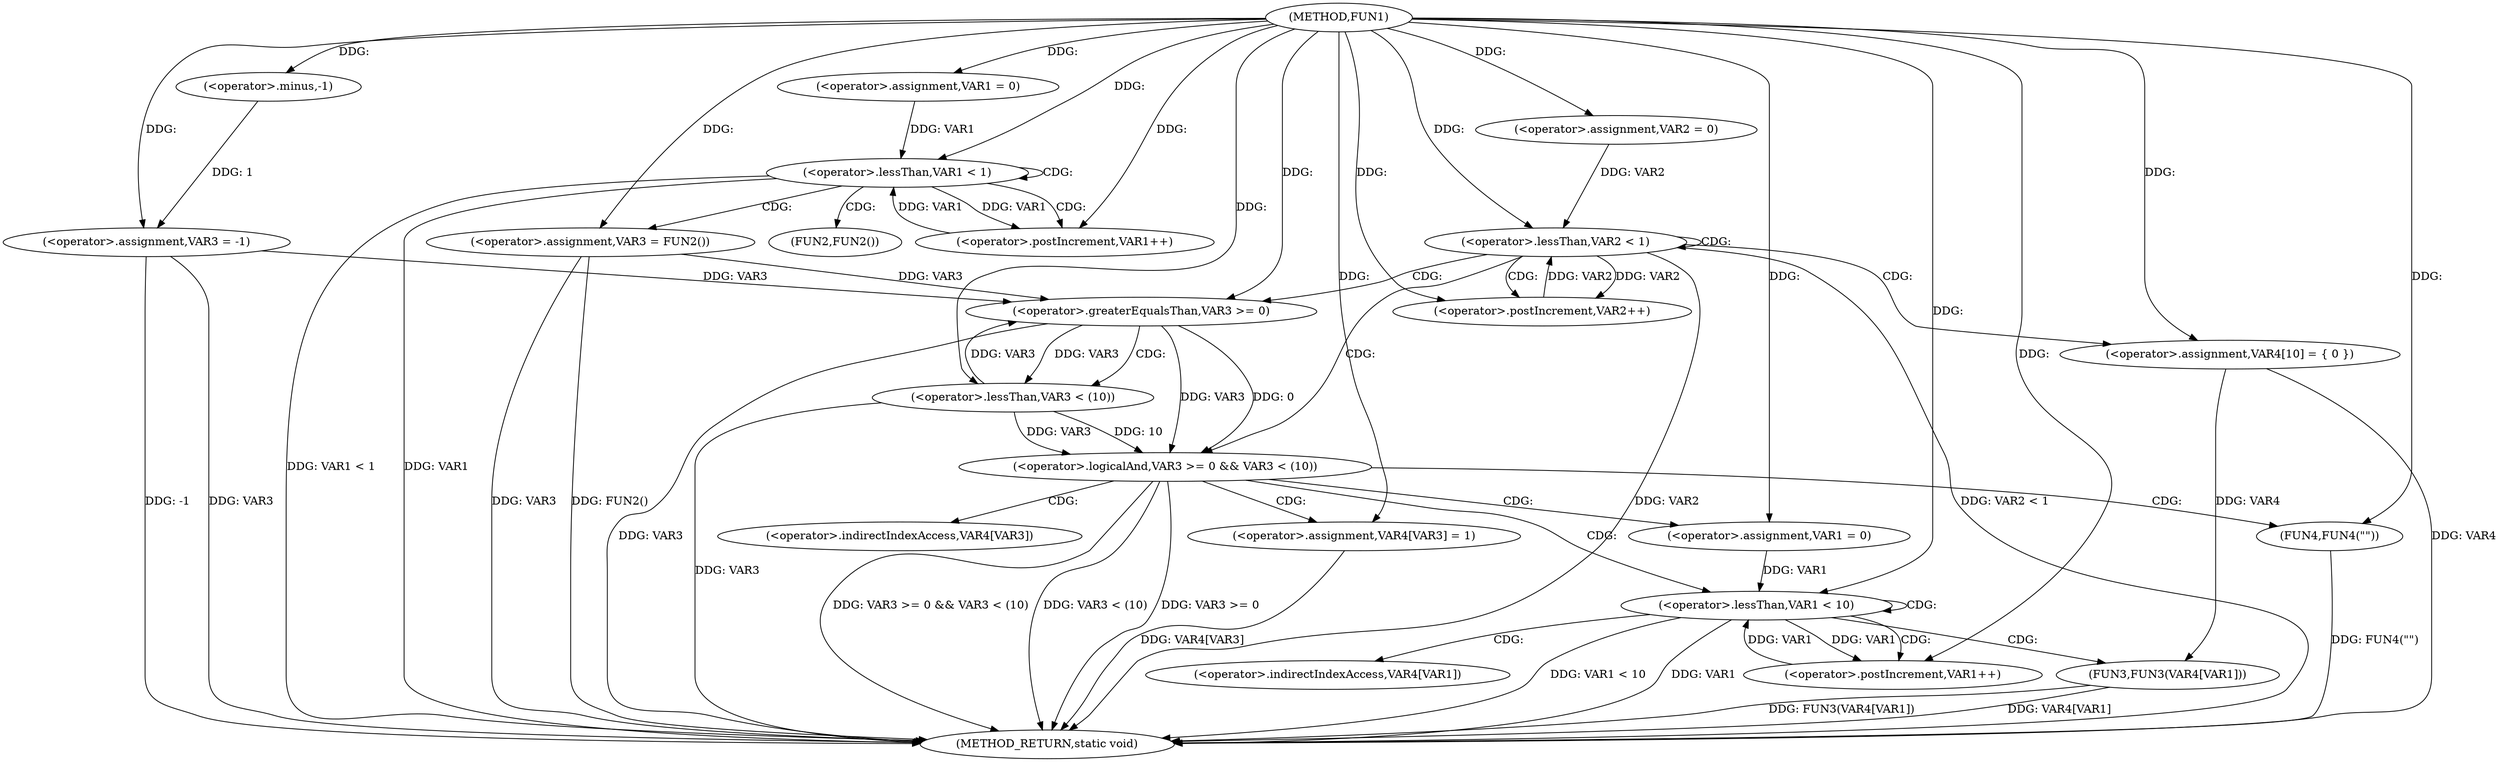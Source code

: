 digraph FUN1 {  
"1000100" [label = "(METHOD,FUN1)" ]
"1000169" [label = "(METHOD_RETURN,static void)" ]
"1000105" [label = "(<operator>.assignment,VAR3 = -1)" ]
"1000107" [label = "(<operator>.minus,-1)" ]
"1000110" [label = "(<operator>.assignment,VAR1 = 0)" ]
"1000113" [label = "(<operator>.lessThan,VAR1 < 1)" ]
"1000116" [label = "(<operator>.postIncrement,VAR1++)" ]
"1000119" [label = "(<operator>.assignment,VAR3 = FUN2())" ]
"1000123" [label = "(<operator>.assignment,VAR2 = 0)" ]
"1000126" [label = "(<operator>.lessThan,VAR2 < 1)" ]
"1000129" [label = "(<operator>.postIncrement,VAR2++)" ]
"1000135" [label = "(<operator>.assignment,VAR4[10] = { 0 })" ]
"1000138" [label = "(<operator>.logicalAnd,VAR3 >= 0 && VAR3 < (10))" ]
"1000139" [label = "(<operator>.greaterEqualsThan,VAR3 >= 0)" ]
"1000142" [label = "(<operator>.lessThan,VAR3 < (10))" ]
"1000146" [label = "(<operator>.assignment,VAR4[VAR3] = 1)" ]
"1000152" [label = "(<operator>.assignment,VAR1 = 0)" ]
"1000155" [label = "(<operator>.lessThan,VAR1 < 10)" ]
"1000158" [label = "(<operator>.postIncrement,VAR1++)" ]
"1000161" [label = "(FUN3,FUN3(VAR4[VAR1]))" ]
"1000167" [label = "(FUN4,FUN4(\"\"))" ]
"1000121" [label = "(FUN2,FUN2())" ]
"1000147" [label = "(<operator>.indirectIndexAccess,VAR4[VAR3])" ]
"1000162" [label = "(<operator>.indirectIndexAccess,VAR4[VAR1])" ]
  "1000126" -> "1000169"  [ label = "DDG: VAR2 < 1"] 
  "1000138" -> "1000169"  [ label = "DDG: VAR3 < (10)"] 
  "1000105" -> "1000169"  [ label = "DDG: -1"] 
  "1000113" -> "1000169"  [ label = "DDG: VAR1"] 
  "1000119" -> "1000169"  [ label = "DDG: FUN2()"] 
  "1000126" -> "1000169"  [ label = "DDG: VAR2"] 
  "1000105" -> "1000169"  [ label = "DDG: VAR3"] 
  "1000138" -> "1000169"  [ label = "DDG: VAR3 >= 0"] 
  "1000139" -> "1000169"  [ label = "DDG: VAR3"] 
  "1000155" -> "1000169"  [ label = "DDG: VAR1 < 10"] 
  "1000167" -> "1000169"  [ label = "DDG: FUN4(\"\")"] 
  "1000113" -> "1000169"  [ label = "DDG: VAR1 < 1"] 
  "1000119" -> "1000169"  [ label = "DDG: VAR3"] 
  "1000142" -> "1000169"  [ label = "DDG: VAR3"] 
  "1000135" -> "1000169"  [ label = "DDG: VAR4"] 
  "1000155" -> "1000169"  [ label = "DDG: VAR1"] 
  "1000138" -> "1000169"  [ label = "DDG: VAR3 >= 0 && VAR3 < (10)"] 
  "1000161" -> "1000169"  [ label = "DDG: VAR4[VAR1]"] 
  "1000146" -> "1000169"  [ label = "DDG: VAR4[VAR3]"] 
  "1000161" -> "1000169"  [ label = "DDG: FUN3(VAR4[VAR1])"] 
  "1000107" -> "1000105"  [ label = "DDG: 1"] 
  "1000100" -> "1000105"  [ label = "DDG: "] 
  "1000100" -> "1000107"  [ label = "DDG: "] 
  "1000100" -> "1000110"  [ label = "DDG: "] 
  "1000116" -> "1000113"  [ label = "DDG: VAR1"] 
  "1000110" -> "1000113"  [ label = "DDG: VAR1"] 
  "1000100" -> "1000113"  [ label = "DDG: "] 
  "1000113" -> "1000116"  [ label = "DDG: VAR1"] 
  "1000100" -> "1000116"  [ label = "DDG: "] 
  "1000100" -> "1000119"  [ label = "DDG: "] 
  "1000100" -> "1000123"  [ label = "DDG: "] 
  "1000129" -> "1000126"  [ label = "DDG: VAR2"] 
  "1000123" -> "1000126"  [ label = "DDG: VAR2"] 
  "1000100" -> "1000126"  [ label = "DDG: "] 
  "1000126" -> "1000129"  [ label = "DDG: VAR2"] 
  "1000100" -> "1000129"  [ label = "DDG: "] 
  "1000100" -> "1000135"  [ label = "DDG: "] 
  "1000139" -> "1000138"  [ label = "DDG: VAR3"] 
  "1000139" -> "1000138"  [ label = "DDG: 0"] 
  "1000119" -> "1000139"  [ label = "DDG: VAR3"] 
  "1000142" -> "1000139"  [ label = "DDG: VAR3"] 
  "1000105" -> "1000139"  [ label = "DDG: VAR3"] 
  "1000100" -> "1000139"  [ label = "DDG: "] 
  "1000142" -> "1000138"  [ label = "DDG: VAR3"] 
  "1000142" -> "1000138"  [ label = "DDG: 10"] 
  "1000139" -> "1000142"  [ label = "DDG: VAR3"] 
  "1000100" -> "1000142"  [ label = "DDG: "] 
  "1000100" -> "1000146"  [ label = "DDG: "] 
  "1000100" -> "1000152"  [ label = "DDG: "] 
  "1000158" -> "1000155"  [ label = "DDG: VAR1"] 
  "1000152" -> "1000155"  [ label = "DDG: VAR1"] 
  "1000100" -> "1000155"  [ label = "DDG: "] 
  "1000155" -> "1000158"  [ label = "DDG: VAR1"] 
  "1000100" -> "1000158"  [ label = "DDG: "] 
  "1000135" -> "1000161"  [ label = "DDG: VAR4"] 
  "1000100" -> "1000167"  [ label = "DDG: "] 
  "1000113" -> "1000121"  [ label = "CDG: "] 
  "1000113" -> "1000116"  [ label = "CDG: "] 
  "1000113" -> "1000113"  [ label = "CDG: "] 
  "1000113" -> "1000119"  [ label = "CDG: "] 
  "1000126" -> "1000126"  [ label = "CDG: "] 
  "1000126" -> "1000129"  [ label = "CDG: "] 
  "1000126" -> "1000139"  [ label = "CDG: "] 
  "1000126" -> "1000135"  [ label = "CDG: "] 
  "1000126" -> "1000138"  [ label = "CDG: "] 
  "1000138" -> "1000167"  [ label = "CDG: "] 
  "1000138" -> "1000155"  [ label = "CDG: "] 
  "1000138" -> "1000147"  [ label = "CDG: "] 
  "1000138" -> "1000152"  [ label = "CDG: "] 
  "1000138" -> "1000146"  [ label = "CDG: "] 
  "1000139" -> "1000142"  [ label = "CDG: "] 
  "1000155" -> "1000158"  [ label = "CDG: "] 
  "1000155" -> "1000155"  [ label = "CDG: "] 
  "1000155" -> "1000161"  [ label = "CDG: "] 
  "1000155" -> "1000162"  [ label = "CDG: "] 
}
